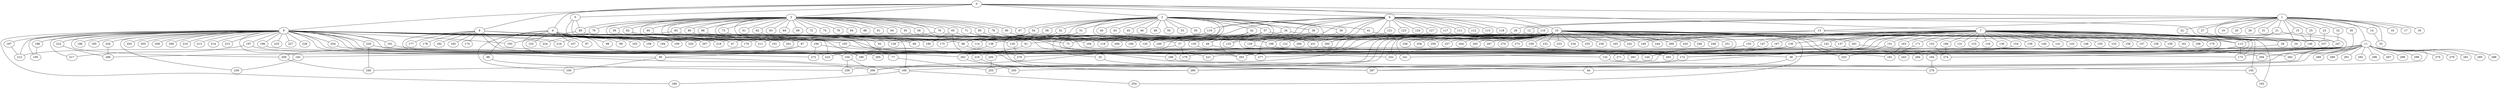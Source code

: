 
graph graphname {
    0 -- 1
0 -- 2
0 -- 3
0 -- 4
0 -- 5
0 -- 6
0 -- 7
0 -- 8
0 -- 9
0 -- 10
1 -- 11
1 -- 12
1 -- 13
1 -- 14
1 -- 15
1 -- 16
1 -- 17
1 -- 18
1 -- 19
1 -- 20
1 -- 21
1 -- 22
1 -- 23
1 -- 24
1 -- 25
1 -- 26
1 -- 27
1 -- 28
1 -- 29
1 -- 30
1 -- 31
1 -- 32
1 -- 33
2 -- 34
2 -- 35
2 -- 36
2 -- 37
2 -- 38
2 -- 39
2 -- 40
2 -- 41
2 -- 42
2 -- 43
2 -- 44
2 -- 45
2 -- 46
2 -- 47
2 -- 48
2 -- 49
2 -- 50
2 -- 51
2 -- 52
2 -- 53
2 -- 54
2 -- 55
2 -- 56
2 -- 57
2 -- 67
3 -- 58
3 -- 59
3 -- 60
3 -- 61
3 -- 62
3 -- 63
3 -- 64
3 -- 65
3 -- 66
3 -- 67
3 -- 68
3 -- 69
3 -- 70
3 -- 71
3 -- 72
3 -- 73
3 -- 74
3 -- 75
3 -- 76
3 -- 77
3 -- 78
3 -- 79
3 -- 80
3 -- 81
3 -- 82
3 -- 83
3 -- 84
3 -- 85
3 -- 86
3 -- 87
3 -- 88
3 -- 89
3 -- 90
3 -- 91
3 -- 92
3 -- 93
3 -- 94
4 -- 96
4 -- 98
4 -- 99
4 -- 100
4 -- 101
4 -- 102
4 -- 97
4 -- 104
4 -- 105
4 -- 106
4 -- 103
4 -- 108
4 -- 109
4 -- 107
4 -- 95
5 -- 180
5 -- 293
5 -- 89
6 -- 128
6 -- 110
6 -- 111
6 -- 112
6 -- 113
6 -- 114
6 -- 115
6 -- 116
6 -- 117
6 -- 118
6 -- 119
6 -- 120
6 -- 121
6 -- 122
6 -- 123
6 -- 124
6 -- 125
6 -- 126
6 -- 127
6 -- 277
7 -- 129
7 -- 130
7 -- 131
7 -- 132
7 -- 133
7 -- 134
7 -- 135
7 -- 136
7 -- 137
7 -- 138
7 -- 139
7 -- 140
7 -- 141
7 -- 142
7 -- 143
7 -- 144
7 -- 145
7 -- 146
7 -- 147
7 -- 148
7 -- 149
7 -- 150
7 -- 151
7 -- 152
7 -- 153
7 -- 154
7 -- 155
7 -- 156
7 -- 157
7 -- 158
7 -- 159
7 -- 160
7 -- 161
7 -- 162
7 -- 163
7 -- 164
7 -- 165
7 -- 166
7 -- 167
7 -- 168
7 -- 169
7 -- 170
7 -- 171
7 -- 172
7 -- 173
8 -- 174
8 -- 175
8 -- 176
8 -- 177
8 -- 178
8 -- 179
8 -- 180
8 -- 181
8 -- 182
8 -- 183
8 -- 184
9 -- 185
9 -- 186
9 -- 187
9 -- 188
9 -- 189
9 -- 190
9 -- 191
9 -- 192
9 -- 193
9 -- 194
9 -- 195
9 -- 196
9 -- 197
9 -- 198
9 -- 199
9 -- 200
9 -- 201
9 -- 202
9 -- 203
9 -- 204
9 -- 205
9 -- 206
9 -- 207
9 -- 208
9 -- 209
9 -- 210
9 -- 211
9 -- 212
9 -- 213
9 -- 214
9 -- 215
9 -- 216
9 -- 217
9 -- 218
9 -- 219
9 -- 220
9 -- 221
9 -- 222
9 -- 223
9 -- 224
9 -- 225
9 -- 226
9 -- 227
9 -- 228
9 -- 229
9 -- 230
9 -- 47
10 -- 256
10 -- 258
10 -- 259
10 -- 260
10 -- 261
10 -- 262
10 -- 257
10 -- 264
10 -- 265
10 -- 266
10 -- 267
10 -- 268
10 -- 269
10 -- 270
10 -- 271
10 -- 272
10 -- 273
10 -- 263
10 -- 231
10 -- 232
10 -- 233
10 -- 234
10 -- 235
10 -- 236
10 -- 237
10 -- 238
10 -- 239
10 -- 240
10 -- 241
10 -- 242
10 -- 243
10 -- 244
10 -- 245
10 -- 246
10 -- 247
10 -- 248
10 -- 249
10 -- 250
10 -- 251
10 -- 252
10 -- 253
10 -- 254
10 -- 255
10 -- 24
10 -- 113
11 -- 274
11 -- 275
11 -- 276
11 -- 277
11 -- 278
11 -- 279
11 -- 280
11 -- 281
11 -- 282
11 -- 283
11 -- 284
11 -- 285
11 -- 286
11 -- 287
11 -- 288
11 -- 289
11 -- 290
11 -- 291
11 -- 292
11 -- 293
11 -- 294
11 -- 295
11 -- 296
11 -- 297
11 -- 298
11 -- 299
11 -- 221
11 -- 172
12 -- 37
13 -- 175
13 -- 113
13 -- 269
14 -- 33
15 -- 206
15 -- 198
15 -- 146
21 -- 81
21 -- 247
21 -- 113
22 -- 179
23 -- 237
25 -- 146
27 -- 28
28 -- 38
29 -- 190
30 -- 282
32 -- 247
34 -- 149
34 -- 194
35 -- 287
36 -- 263
37 -- 179
37 -- 192
38 -- 44
39 -- 128
41 -- 137
42 -- 48
42 -- 75
48 -- 144
51 -- 176
51 -- 280
52 -- 218
54 -- 68
54 -- 220
56 -- 207
57 -- 194
57 -- 135
57 -- 125
57 -- 211
57 -- 206
57 -- 231
58 -- 241
59 -- 223
60 -- 92
62 -- 66
65 -- 287
65 -- 190
65 -- 169
65 -- 268
68 -- 276
70 -- 224
71 -- 116
71 -- 173
73 -- 138
76 -- 146
76 -- 184
77 -- 255
78 -- 135
80 -- 114
80 -- 160
81 -- 104
82 -- 87
82 -- 172
83 -- 129
83 -- 216
85 -- 249
85 -- 120
86 -- 190
87 -- 95
87 -- 200
89 -- 126
89 -- 193
90 -- 165
90 -- 198
90 -- 266
93 -- 263
95 -- 160
95 -- 100
96 -- 239
104 -- 206
104 -- 239
105 -- 283
106 -- 132
106 -- 272
110 -- 198
113 -- 173
113 -- 243
117 -- 269
119 -- 201
121 -- 122
127 -- 260
128 -- 172
129 -- 276
130 -- 280
130 -- 180
132 -- 145
135 -- 277
137 -- 274
138 -- 223
142 -- 202
142 -- 164
145 -- 162
146 -- 173
147 -- 263
151 -- 253
152 -- 274
154 -- 241
154 -- 199
155 -- 219
160 -- 254
160 -- 189
163 -- 181
164 -- 278
166 -- 274
167 -- 252
171 -- 181
172 -- 287
176 -- 212
187 -- 212
188 -- 195
191 -- 282
192 -- 230
196 -- 272
197 -- 295
197 -- 217
198 -- 284
199 -- 278
200 -- 240
202 -- 255
204 -- 262
219 -- 250
222 -- 286
226 -- 286
229 -- 252
229 -- 240
238 -- 271
261 -- 294
262 -- 280

}
